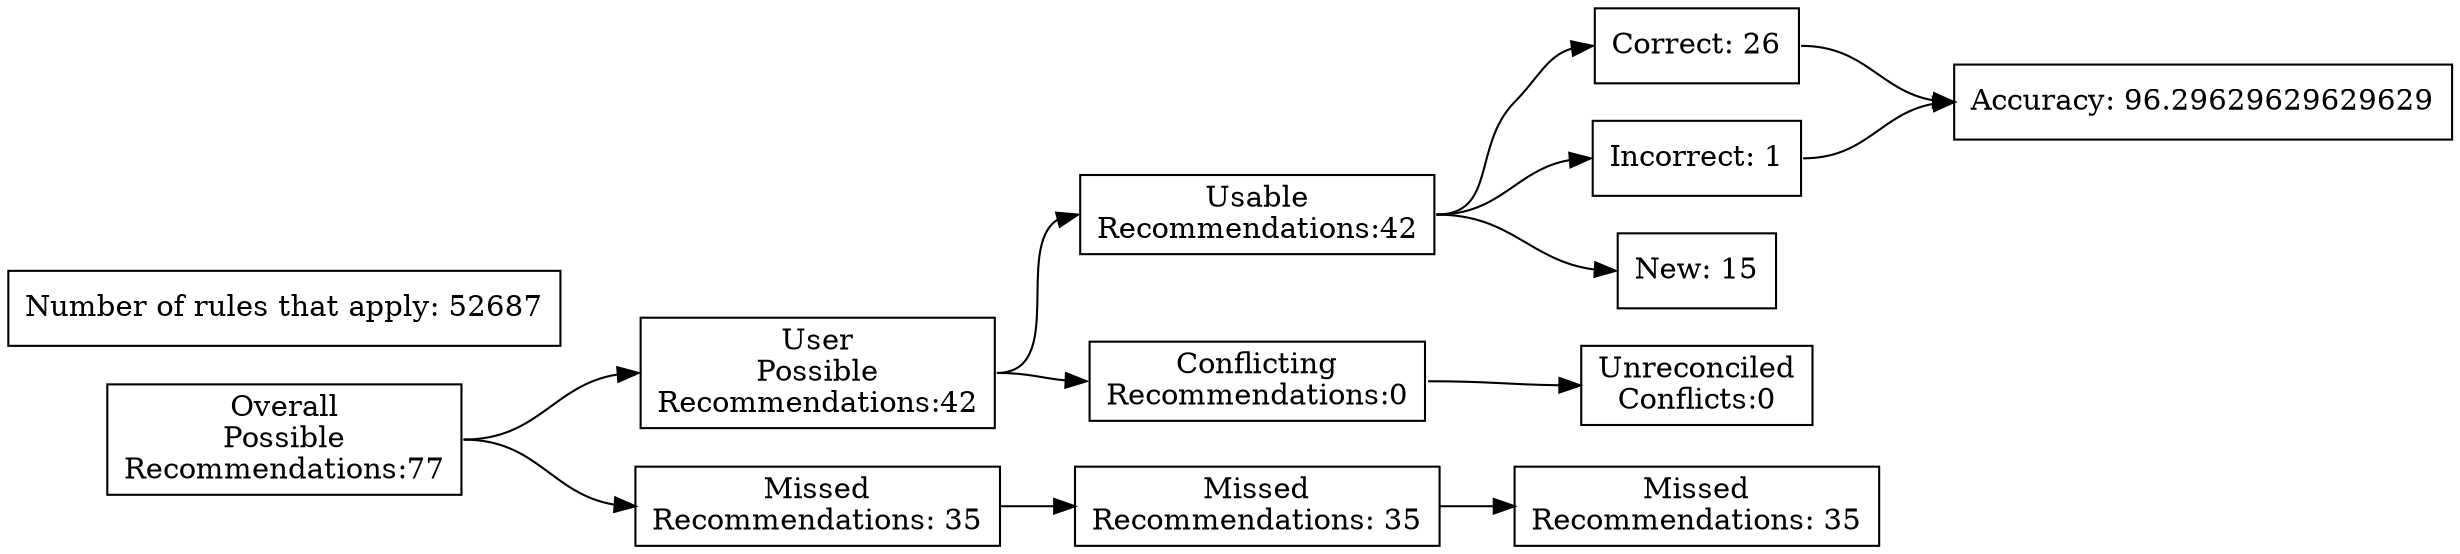 digraph {
	graph [rankdir=LR]
	node [pos=r shape=box]
	edge [headport=w tailport=e]
		A [label="Overall
Possible
Recommendations:77"]
		B [label="User
Possible
Recommendations:42"]
		C [label="Missed
Recommendations: 35"]
		D [label="Usable
Recommendations:42"]
		E [label="Conflicting
Recommendations:0"]
		J [label="Missed
Recommendations: 35"]
		M [label="Unreconciled
Conflicts:0"]
		F [label="Correct: 26"]
		G [label="Incorrect: 1"]
		H [label="New: 15"]
		K [label="Missed
Recommendations: 35"]
		I [label="Accuracy: 96.29629629629629"]
		l [label="Number of rules that apply: 52687"]
			A -> B
			A -> C
			B -> D
			B -> E
			D -> F
			D -> G
			D -> H
			F -> I
			G -> I
			C -> J
			J -> K
			E -> M
}